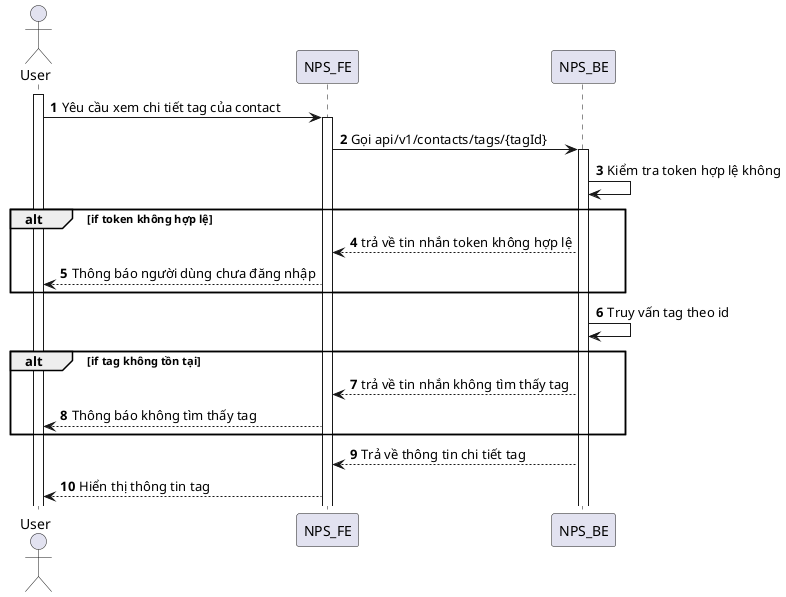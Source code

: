 @startuml
autonumber
actor User
activate User
User -> NPS_FE: Yêu cầu xem chi tiết tag của contact
activate NPS_FE
NPS_FE -> NPS_BE: Gọi api/v1/contacts/tags/{tagId}
activate NPS_BE
NPS_BE -> NPS_BE: Kiểm tra token hợp lệ không
alt if token không hợp lệ
NPS_BE --> NPS_FE: trả về tin nhắn token không hợp lệ
NPS_FE --> User: Thông báo người dùng chưa đăng nhập
end
NPS_BE -> NPS_BE: Truy vấn tag theo id
alt if tag không tồn tại
NPS_BE --> NPS_FE: trả về tin nhắn không tìm thấy tag
NPS_FE --> User: Thông báo không tìm thấy tag
end
NPS_BE --> NPS_FE: Trả về thông tin chi tiết tag
NPS_FE --> User: Hiển thị thông tin tag
@enduml